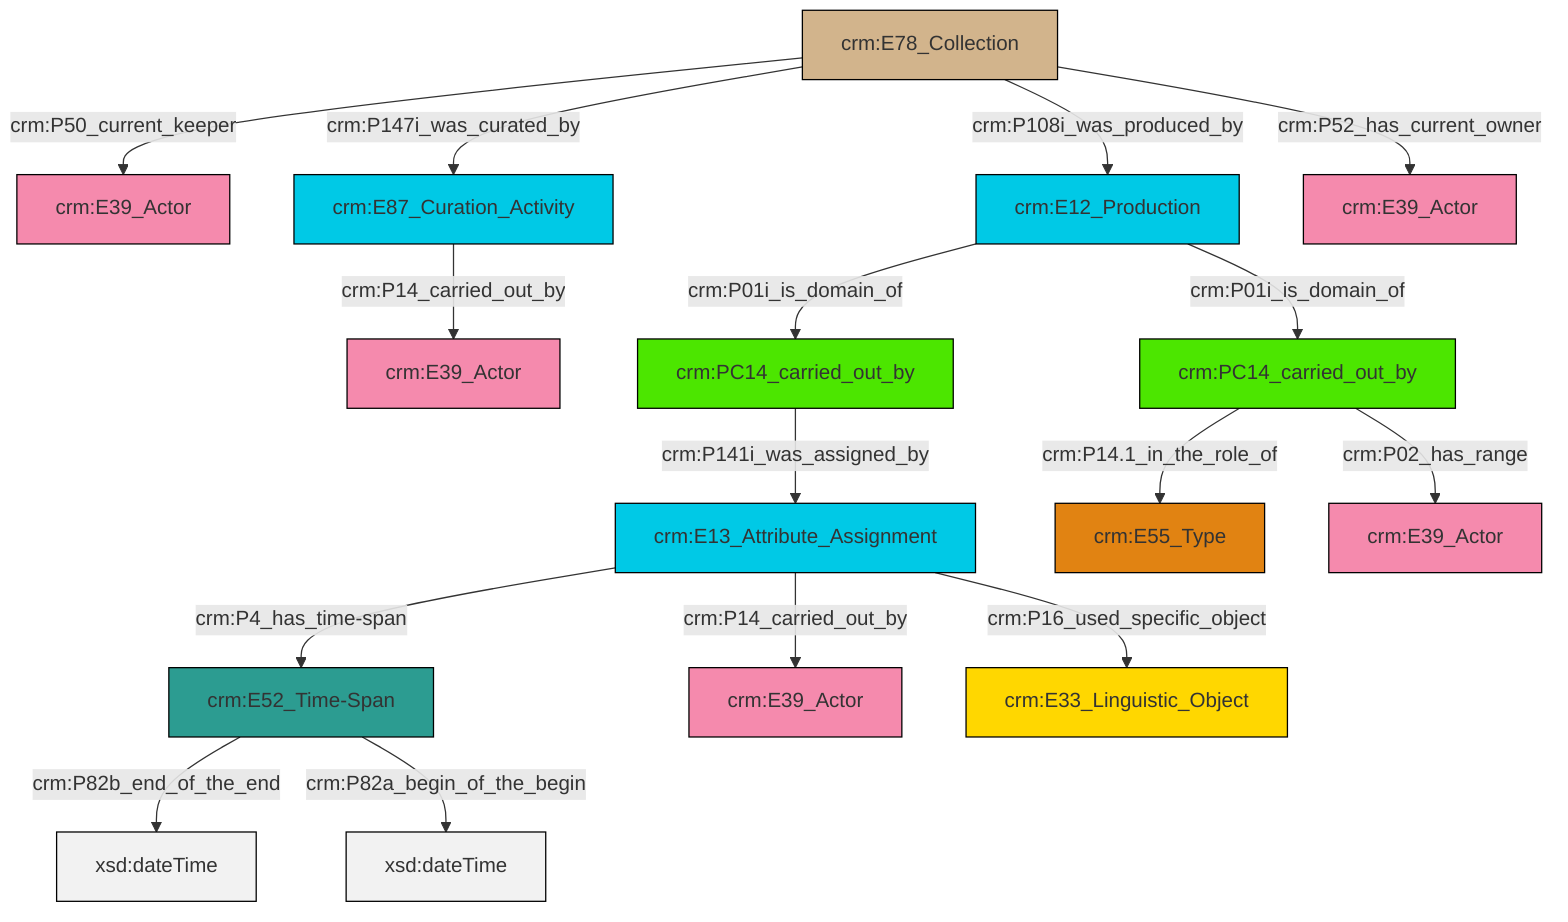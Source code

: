 graph TD
classDef Literal fill:#f2f2f2,stroke:#000000;
classDef CRM_Entity fill:#FFFFFF,stroke:#000000;
classDef Temporal_Entity fill:#00C9E6, stroke:#000000;
classDef Type fill:#E18312, stroke:#000000;
classDef Time-Span fill:#2C9C91, stroke:#000000;
classDef Appellation fill:#FFEB7F, stroke:#000000;
classDef Place fill:#008836, stroke:#000000;
classDef Persistent_Item fill:#B266B2, stroke:#000000;
classDef Conceptual_Object fill:#FFD700, stroke:#000000;
classDef Physical_Thing fill:#D2B48C, stroke:#000000;
classDef Actor fill:#f58aad, stroke:#000000;
classDef PC_Classes fill:#4ce600, stroke:#000000;
classDef Multi fill:#cccccc,stroke:#000000;

2["crm:E13_Attribute_Assignment"]:::Temporal_Entity -->|crm:P4_has_time-span| 4["crm:E52_Time-Span"]:::Time-Span
4["crm:E52_Time-Span"]:::Time-Span -->|crm:P82b_end_of_the_end| 5[xsd:dateTime]:::Literal
6["crm:PC14_carried_out_by"]:::PC_Classes -->|crm:P141i_was_assigned_by| 2["crm:E13_Attribute_Assignment"]:::Temporal_Entity
11["crm:E12_Production"]:::Temporal_Entity -->|crm:P01i_is_domain_of| 12["crm:PC14_carried_out_by"]:::PC_Classes
2["crm:E13_Attribute_Assignment"]:::Temporal_Entity -->|crm:P14_carried_out_by| 13["crm:E39_Actor"]:::Actor
12["crm:PC14_carried_out_by"]:::PC_Classes -->|crm:P02_has_range| 16["crm:E39_Actor"]:::Actor
4["crm:E52_Time-Span"]:::Time-Span -->|crm:P82a_begin_of_the_begin| 17[xsd:dateTime]:::Literal
18["crm:E78_Collection"]:::Physical_Thing -->|crm:P108i_was_produced_by| 11["crm:E12_Production"]:::Temporal_Entity
18["crm:E78_Collection"]:::Physical_Thing -->|crm:P50_current_keeper| 7["crm:E39_Actor"]:::Actor
19["crm:E87_Curation_Activity"]:::Temporal_Entity -->|crm:P14_carried_out_by| 0["crm:E39_Actor"]:::Actor
11["crm:E12_Production"]:::Temporal_Entity -->|crm:P01i_is_domain_of| 6["crm:PC14_carried_out_by"]:::PC_Classes
12["crm:PC14_carried_out_by"]:::PC_Classes -->|crm:P14.1_in_the_role_of| 9["crm:E55_Type"]:::Type
18["crm:E78_Collection"]:::Physical_Thing -->|crm:P52_has_current_owner| 21["crm:E39_Actor"]:::Actor
2["crm:E13_Attribute_Assignment"]:::Temporal_Entity -->|crm:P16_used_specific_object| 25["crm:E33_Linguistic_Object"]:::Conceptual_Object
18["crm:E78_Collection"]:::Physical_Thing -->|crm:P147i_was_curated_by| 19["crm:E87_Curation_Activity"]:::Temporal_Entity